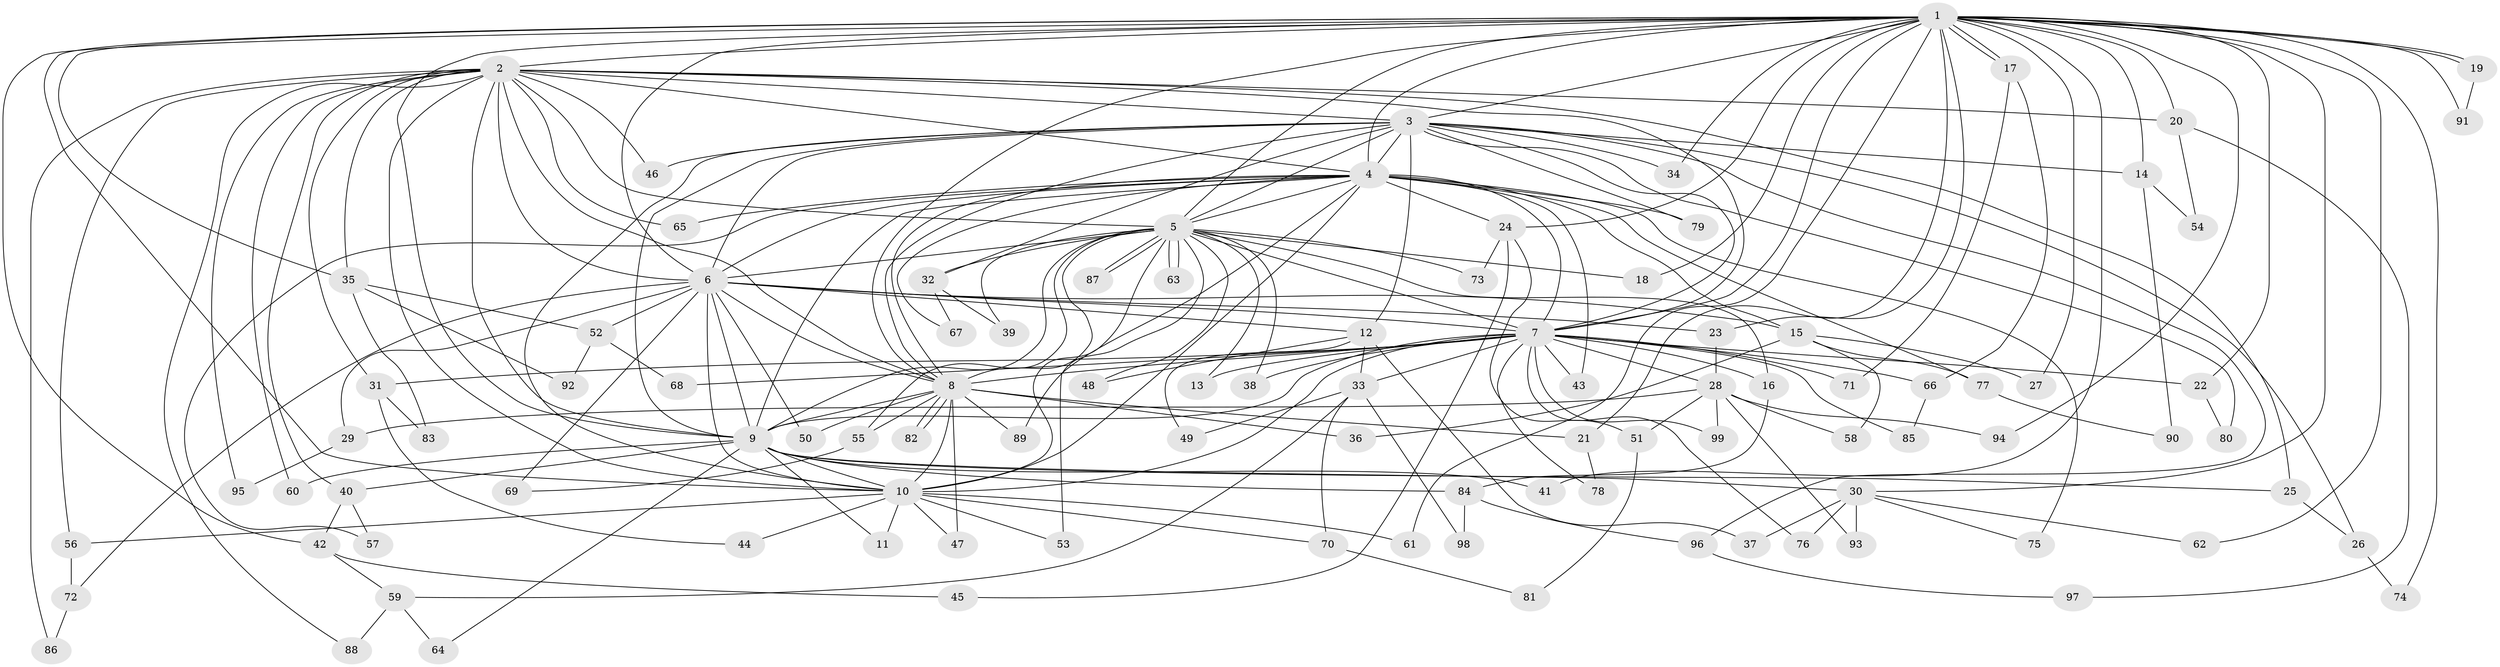 // coarse degree distribution, {24: 0.025, 13: 0.05, 16: 0.025, 10: 0.05, 14: 0.025, 11: 0.025, 17: 0.025, 8: 0.05, 7: 0.075, 4: 0.175, 2: 0.225, 5: 0.075, 3: 0.125, 6: 0.025, 1: 0.025}
// Generated by graph-tools (version 1.1) at 2025/49/03/04/25 22:49:50]
// undirected, 99 vertices, 223 edges
graph export_dot {
  node [color=gray90,style=filled];
  1;
  2;
  3;
  4;
  5;
  6;
  7;
  8;
  9;
  10;
  11;
  12;
  13;
  14;
  15;
  16;
  17;
  18;
  19;
  20;
  21;
  22;
  23;
  24;
  25;
  26;
  27;
  28;
  29;
  30;
  31;
  32;
  33;
  34;
  35;
  36;
  37;
  38;
  39;
  40;
  41;
  42;
  43;
  44;
  45;
  46;
  47;
  48;
  49;
  50;
  51;
  52;
  53;
  54;
  55;
  56;
  57;
  58;
  59;
  60;
  61;
  62;
  63;
  64;
  65;
  66;
  67;
  68;
  69;
  70;
  71;
  72;
  73;
  74;
  75;
  76;
  77;
  78;
  79;
  80;
  81;
  82;
  83;
  84;
  85;
  86;
  87;
  88;
  89;
  90;
  91;
  92;
  93;
  94;
  95;
  96;
  97;
  98;
  99;
  1 -- 2;
  1 -- 3;
  1 -- 4;
  1 -- 5;
  1 -- 6;
  1 -- 7;
  1 -- 8;
  1 -- 9;
  1 -- 10;
  1 -- 14;
  1 -- 17;
  1 -- 17;
  1 -- 18;
  1 -- 19;
  1 -- 19;
  1 -- 20;
  1 -- 21;
  1 -- 22;
  1 -- 23;
  1 -- 24;
  1 -- 27;
  1 -- 30;
  1 -- 34;
  1 -- 35;
  1 -- 41;
  1 -- 42;
  1 -- 61;
  1 -- 62;
  1 -- 74;
  1 -- 91;
  1 -- 94;
  2 -- 3;
  2 -- 4;
  2 -- 5;
  2 -- 6;
  2 -- 7;
  2 -- 8;
  2 -- 9;
  2 -- 10;
  2 -- 20;
  2 -- 25;
  2 -- 31;
  2 -- 35;
  2 -- 40;
  2 -- 46;
  2 -- 56;
  2 -- 60;
  2 -- 65;
  2 -- 86;
  2 -- 88;
  2 -- 95;
  3 -- 4;
  3 -- 5;
  3 -- 6;
  3 -- 7;
  3 -- 8;
  3 -- 9;
  3 -- 10;
  3 -- 12;
  3 -- 14;
  3 -- 26;
  3 -- 32;
  3 -- 34;
  3 -- 46;
  3 -- 79;
  3 -- 80;
  3 -- 96;
  4 -- 5;
  4 -- 6;
  4 -- 7;
  4 -- 8;
  4 -- 9;
  4 -- 10;
  4 -- 15;
  4 -- 24;
  4 -- 43;
  4 -- 57;
  4 -- 65;
  4 -- 67;
  4 -- 75;
  4 -- 77;
  4 -- 79;
  4 -- 89;
  5 -- 6;
  5 -- 7;
  5 -- 8;
  5 -- 9;
  5 -- 10;
  5 -- 13;
  5 -- 16;
  5 -- 18;
  5 -- 32;
  5 -- 38;
  5 -- 39;
  5 -- 48;
  5 -- 53;
  5 -- 55;
  5 -- 63;
  5 -- 63;
  5 -- 73;
  5 -- 87;
  5 -- 87;
  6 -- 7;
  6 -- 8;
  6 -- 9;
  6 -- 10;
  6 -- 12;
  6 -- 15;
  6 -- 23;
  6 -- 29;
  6 -- 50;
  6 -- 52;
  6 -- 69;
  6 -- 72;
  7 -- 8;
  7 -- 9;
  7 -- 10;
  7 -- 13;
  7 -- 16;
  7 -- 22;
  7 -- 28;
  7 -- 31;
  7 -- 33;
  7 -- 38;
  7 -- 43;
  7 -- 66;
  7 -- 68;
  7 -- 71;
  7 -- 76;
  7 -- 78;
  7 -- 85;
  7 -- 99;
  8 -- 9;
  8 -- 10;
  8 -- 21;
  8 -- 36;
  8 -- 47;
  8 -- 50;
  8 -- 55;
  8 -- 82;
  8 -- 82;
  8 -- 89;
  9 -- 10;
  9 -- 11;
  9 -- 25;
  9 -- 30;
  9 -- 40;
  9 -- 41;
  9 -- 60;
  9 -- 64;
  9 -- 84;
  10 -- 11;
  10 -- 44;
  10 -- 47;
  10 -- 53;
  10 -- 56;
  10 -- 61;
  10 -- 70;
  12 -- 33;
  12 -- 37;
  12 -- 48;
  12 -- 49;
  14 -- 54;
  14 -- 90;
  15 -- 27;
  15 -- 36;
  15 -- 58;
  15 -- 77;
  16 -- 84;
  17 -- 66;
  17 -- 71;
  19 -- 91;
  20 -- 54;
  20 -- 97;
  21 -- 78;
  22 -- 80;
  23 -- 28;
  24 -- 45;
  24 -- 51;
  24 -- 73;
  25 -- 26;
  26 -- 74;
  28 -- 29;
  28 -- 51;
  28 -- 58;
  28 -- 93;
  28 -- 94;
  28 -- 99;
  29 -- 95;
  30 -- 37;
  30 -- 62;
  30 -- 75;
  30 -- 76;
  30 -- 93;
  31 -- 44;
  31 -- 83;
  32 -- 39;
  32 -- 67;
  33 -- 49;
  33 -- 59;
  33 -- 70;
  33 -- 98;
  35 -- 52;
  35 -- 83;
  35 -- 92;
  40 -- 42;
  40 -- 57;
  42 -- 45;
  42 -- 59;
  51 -- 81;
  52 -- 68;
  52 -- 92;
  55 -- 69;
  56 -- 72;
  59 -- 64;
  59 -- 88;
  66 -- 85;
  70 -- 81;
  72 -- 86;
  77 -- 90;
  84 -- 96;
  84 -- 98;
  96 -- 97;
}

